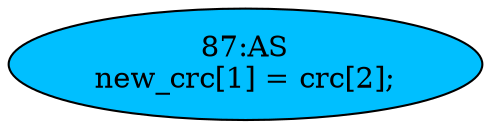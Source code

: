 strict digraph "" {
	node [label="\N"];
	"87:AS"	 [ast="<pyverilog.vparser.ast.Assign object at 0x7f1e241df810>",
		def_var="['new_crc']",
		fillcolor=deepskyblue,
		label="87:AS
new_crc[1] = crc[2];",
		statements="[]",
		style=filled,
		typ=Assign,
		use_var="['crc']"];
}
